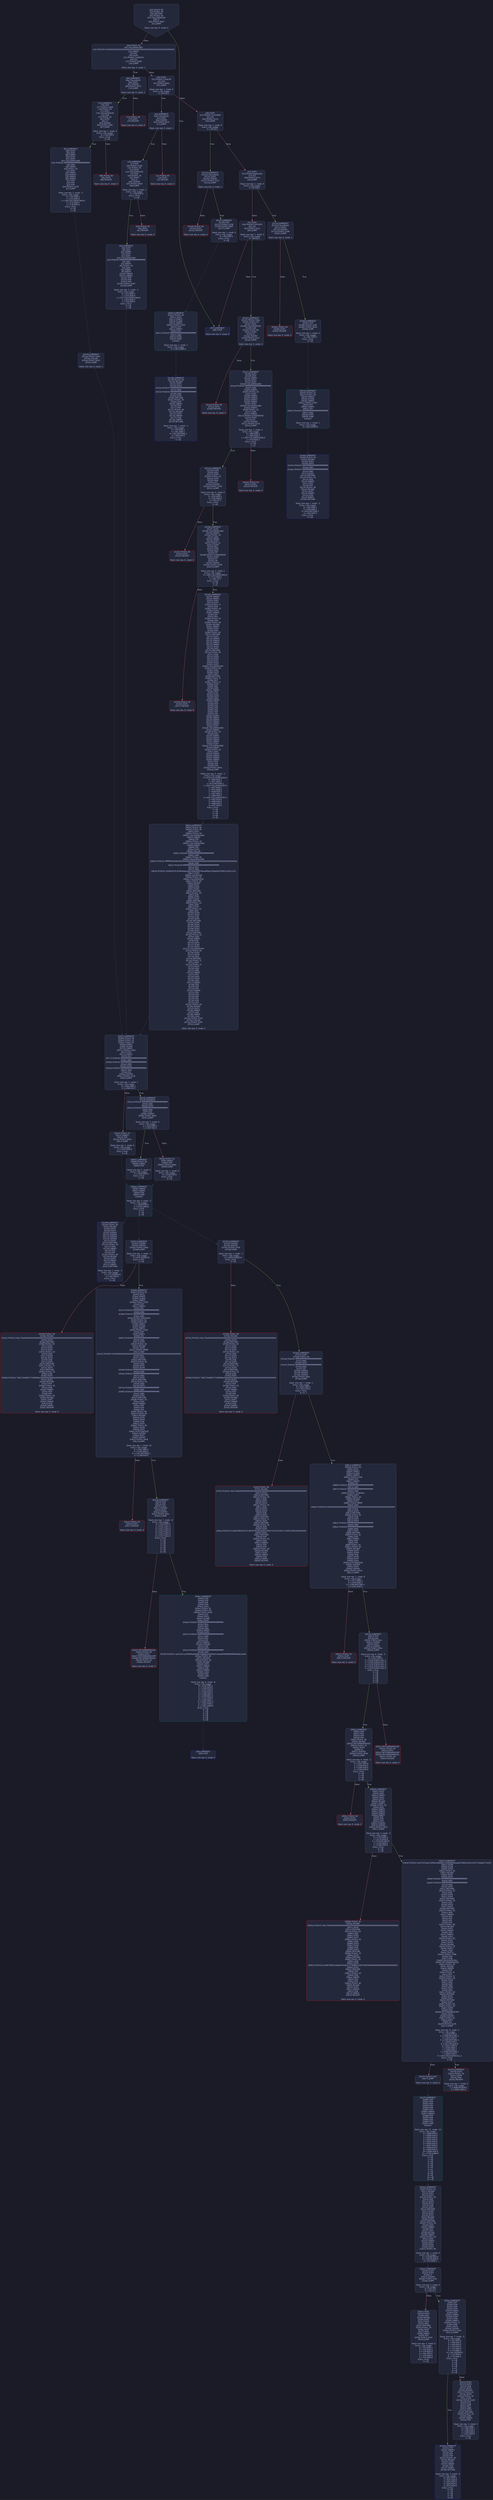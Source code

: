 digraph G {
    node [shape=box, style="filled, rounded", color="#565f89", fontcolor="#c0caf5", fontname="Helvetica", fillcolor="#24283b"];
    edge [color="#414868", fontcolor="#c0caf5", fontname="Helvetica"];
    bgcolor="#1a1b26";
    0 [ label = "[00] PUSH1 80
[02] PUSH1 40
[04] MSTORE
[05] PUSH1 04
[07] CALLDATASIZE
[08] LT
[09] PUSH2 0067
[0c] JUMPI

Stack size req: 0, sizeΔ: 0
" shape = invhouse]
    1 [ label = "[0d] PUSH1 00
[0f] CALLDATALOAD
[10] PUSH29 0100000000000000000000000000000000000000000000000000000000
[2e] SWAP1
[2f] DIV
[30] DUP1
[31] PUSH4 13af4035
[36] EQ
[37] PUSH2 0069
[3a] JUMPI

Stack size req: 0, sizeΔ: 1
"]
    2 [ label = "[3b] DUP1
[3c] PUSH4 2520e7ff
[41] EQ
[42] PUSH2 00ba
[45] JUMPI

Stack size req: 1, sizeΔ: 0
Entry->Op usage:
	0->65:EQ:1
"]
    3 [ label = "[46] DUP1
[47] PUSH4 7b103999
[4c] EQ
[4d] PUSH2 0123
[50] JUMPI

Stack size req: 1, sizeΔ: 0
Entry->Op usage:
	0->76:EQ:1
"]
    4 [ label = "[51] DUP1
[52] PUSH4 8da5cb5b
[57] EQ
[58] PUSH2 017a
[5b] JUMPI

Stack size req: 1, sizeΔ: 0
Entry->Op usage:
	0->87:EQ:1
"]
    5 [ label = "[5c] DUP1
[5d] PUSH4 f3541901
[62] EQ
[63] PUSH2 01d1
[66] JUMPI

Stack size req: 1, sizeΔ: 0
Entry->Op usage:
	0->98:EQ:1
"]
    6 [ label = "[67] JUMPDEST
[68] STOP

Stack size req: 0, sizeΔ: 0
" color = "darkblue"]
    7 [ label = "[69] JUMPDEST
[6a] CALLVALUE
[6b] DUP1
[6c] ISZERO
[6d] PUSH2 0075
[70] JUMPI

Stack size req: 0, sizeΔ: 1
"]
    8 [ label = "[71] PUSH1 00
[73] DUP1
[74] REVERT

Stack size req: 0, sizeΔ: 0
" color = "red"]
    9 [ label = "[75] JUMPDEST
[76] POP
[77] PUSH2 00b8
[7a] PUSH1 04
[7c] DUP1
[7d] CALLDATASIZE
[7e] SUB
[7f] PUSH1 20
[81] DUP2
[82] LT
[83] ISZERO
[84] PUSH2 008c
[87] JUMPI

Stack size req: 1, sizeΔ: 2
Entry->Op usage:
	0->118:POP:0
Entry->Exit:
	0->😵
"]
    10 [ label = "[88] PUSH1 00
[8a] DUP1
[8b] REVERT

Stack size req: 0, sizeΔ: 0
" color = "red"]
    11 [ label = "[8c] JUMPDEST
[8d] DUP2
[8e] ADD
[8f] SWAP1
[90] DUP1
[91] DUP1
[92] CALLDATALOAD
[93] PUSH20 ffffffffffffffffffffffffffffffffffffffff
[a8] AND
[a9] SWAP1
[aa] PUSH1 20
[ac] ADD
[ad] SWAP1
[ae] SWAP3
[af] SWAP2
[b0] SWAP1
[b1] POP
[b2] POP
[b3] POP
[b4] PUSH2 0339
[b7] JUMP

Stack size req: 2, sizeΔ: -1
Entry->Op usage:
	0->142:ADD:1
	1->142:ADD:0
	1->146:CALLDATALOAD:0
	1->172:ADD:1
	1->178:POP:0
Entry->Exit:
	0->😵
	1->😵
"]
    12 [ label = "[b8] JUMPDEST
[b9] STOP

Stack size req: 0, sizeΔ: 0
" color = "darkblue"]
    13 [ label = "[ba] JUMPDEST
[bb] CALLVALUE
[bc] DUP1
[bd] ISZERO
[be] PUSH2 00c6
[c1] JUMPI

Stack size req: 0, sizeΔ: 1
"]
    14 [ label = "[c2] PUSH1 00
[c4] DUP1
[c5] REVERT

Stack size req: 0, sizeΔ: 0
" color = "red"]
    15 [ label = "[c6] JUMPDEST
[c7] POP
[c8] PUSH2 0109
[cb] PUSH1 04
[cd] DUP1
[ce] CALLDATASIZE
[cf] SUB
[d0] PUSH1 20
[d2] DUP2
[d3] LT
[d4] ISZERO
[d5] PUSH2 00dd
[d8] JUMPI

Stack size req: 1, sizeΔ: 2
Entry->Op usage:
	0->199:POP:0
Entry->Exit:
	0->😵
"]
    16 [ label = "[d9] PUSH1 00
[db] DUP1
[dc] REVERT

Stack size req: 0, sizeΔ: 0
" color = "red"]
    17 [ label = "[dd] JUMPDEST
[de] DUP2
[df] ADD
[e0] SWAP1
[e1] DUP1
[e2] DUP1
[e3] CALLDATALOAD
[e4] PUSH20 ffffffffffffffffffffffffffffffffffffffff
[f9] AND
[fa] SWAP1
[fb] PUSH1 20
[fd] ADD
[fe] SWAP1
[ff] SWAP3
[0100] SWAP2
[0101] SWAP1
[0102] POP
[0103] POP
[0104] POP
[0105] PUSH2 0567
[0108] JUMP

Stack size req: 2, sizeΔ: -1
Entry->Op usage:
	0->223:ADD:1
	1->223:ADD:0
	1->227:CALLDATALOAD:0
	1->253:ADD:1
	1->259:POP:0
Entry->Exit:
	0->😵
	1->😵
"]
    18 [ label = "[0109] JUMPDEST
[010a] PUSH1 40
[010c] MLOAD
[010d] DUP1
[010e] DUP3
[010f] ISZERO
[0110] ISZERO
[0111] ISZERO
[0112] ISZERO
[0113] DUP2
[0114] MSTORE
[0115] PUSH1 20
[0117] ADD
[0118] SWAP2
[0119] POP
[011a] POP
[011b] PUSH1 40
[011d] MLOAD
[011e] DUP1
[011f] SWAP2
[0120] SUB
[0121] SWAP1
[0122] RETURN

Stack size req: 1, sizeΔ: -1
Entry->Op usage:
	0->271:ISZERO:0
	0->281:POP:0
Entry->Exit:
	0->😵
" color = "darkblue"]
    19 [ label = "[0123] JUMPDEST
[0124] CALLVALUE
[0125] DUP1
[0126] ISZERO
[0127] PUSH2 012f
[012a] JUMPI

Stack size req: 0, sizeΔ: 1
"]
    20 [ label = "[012b] PUSH1 00
[012d] DUP1
[012e] REVERT

Stack size req: 0, sizeΔ: 0
" color = "red"]
    21 [ label = "[012f] JUMPDEST
[0130] POP
[0131] PUSH2 0138
[0134] PUSH2 060f
[0137] JUMP

Stack size req: 1, sizeΔ: 0
Entry->Op usage:
	0->304:POP:0
Entry->Exit:
	0->😵
"]
    22 [ label = "[0138] JUMPDEST
[0139] PUSH1 40
[013b] MLOAD
[013c] DUP1
[013d] DUP3
[013e] PUSH20 ffffffffffffffffffffffffffffffffffffffff
[0153] AND
[0154] PUSH20 ffffffffffffffffffffffffffffffffffffffff
[0169] AND
[016a] DUP2
[016b] MSTORE
[016c] PUSH1 20
[016e] ADD
[016f] SWAP2
[0170] POP
[0171] POP
[0172] PUSH1 40
[0174] MLOAD
[0175] DUP1
[0176] SWAP2
[0177] SUB
[0178] SWAP1
[0179] RETURN

Stack size req: 1, sizeΔ: -1
Entry->Op usage:
	0->339:AND:1
	0->361:AND:1
	0->363:MSTORE:1
	0->368:POP:0
Entry->Exit:
	0->😵
" color = "darkblue"]
    23 [ label = "[017a] JUMPDEST
[017b] CALLVALUE
[017c] DUP1
[017d] ISZERO
[017e] PUSH2 0186
[0181] JUMPI

Stack size req: 0, sizeΔ: 1
"]
    24 [ label = "[0182] PUSH1 00
[0184] DUP1
[0185] REVERT

Stack size req: 0, sizeΔ: 0
" color = "red"]
    25 [ label = "[0186] JUMPDEST
[0187] POP
[0188] PUSH2 018f
[018b] PUSH2 0634
[018e] JUMP

Stack size req: 1, sizeΔ: 0
Entry->Op usage:
	0->391:POP:0
Entry->Exit:
	0->😵
"]
    26 [ label = "[018f] JUMPDEST
[0190] PUSH1 40
[0192] MLOAD
[0193] DUP1
[0194] DUP3
[0195] PUSH20 ffffffffffffffffffffffffffffffffffffffff
[01aa] AND
[01ab] PUSH20 ffffffffffffffffffffffffffffffffffffffff
[01c0] AND
[01c1] DUP2
[01c2] MSTORE
[01c3] PUSH1 20
[01c5] ADD
[01c6] SWAP2
[01c7] POP
[01c8] POP
[01c9] PUSH1 40
[01cb] MLOAD
[01cc] DUP1
[01cd] SWAP2
[01ce] SUB
[01cf] SWAP1
[01d0] RETURN

Stack size req: 1, sizeΔ: -1
Entry->Op usage:
	0->426:AND:1
	0->448:AND:1
	0->450:MSTORE:1
	0->455:POP:0
Entry->Exit:
	0->😵
" color = "darkblue"]
    27 [ label = "[01d1] JUMPDEST
[01d2] PUSH2 02be
[01d5] PUSH1 04
[01d7] DUP1
[01d8] CALLDATASIZE
[01d9] SUB
[01da] PUSH1 80
[01dc] DUP2
[01dd] LT
[01de] ISZERO
[01df] PUSH2 01e7
[01e2] JUMPI

Stack size req: 0, sizeΔ: 3
"]
    28 [ label = "[01e3] PUSH1 00
[01e5] DUP1
[01e6] REVERT

Stack size req: 0, sizeΔ: 0
" color = "red"]
    29 [ label = "[01e7] JUMPDEST
[01e8] DUP2
[01e9] ADD
[01ea] SWAP1
[01eb] DUP1
[01ec] DUP1
[01ed] CALLDATALOAD
[01ee] PUSH20 ffffffffffffffffffffffffffffffffffffffff
[0203] AND
[0204] SWAP1
[0205] PUSH1 20
[0207] ADD
[0208] SWAP1
[0209] SWAP3
[020a] SWAP2
[020b] SWAP1
[020c] DUP1
[020d] CALLDATALOAD
[020e] SWAP1
[020f] PUSH1 20
[0211] ADD
[0212] SWAP1
[0213] PUSH5 0100000000
[0219] DUP2
[021a] GT
[021b] ISZERO
[021c] PUSH2 0224
[021f] JUMPI

Stack size req: 2, sizeΔ: 3
Entry->Op usage:
	0->489:ADD:1
	1->489:ADD:0
	1->493:CALLDATALOAD:0
	1->519:ADD:1
Entry->Exit:
	0->😵
	1->2
"]
    30 [ label = "[0220] PUSH1 00
[0222] DUP1
[0223] REVERT

Stack size req: 0, sizeΔ: 0
" color = "red"]
    31 [ label = "[0224] JUMPDEST
[0225] DUP3
[0226] ADD
[0227] DUP4
[0228] PUSH1 20
[022a] DUP3
[022b] ADD
[022c] GT
[022d] ISZERO
[022e] PUSH2 0236
[0231] JUMPI

Stack size req: 4, sizeΔ: 0
Entry->Op usage:
	0->550:ADD:1
	2->550:ADD:0
	3->556:GT:1
Entry->Exit:
	0->😵
"]
    32 [ label = "[0232] PUSH1 00
[0234] DUP1
[0235] REVERT

Stack size req: 0, sizeΔ: 0
" color = "red"]
    33 [ label = "[0236] JUMPDEST
[0237] DUP1
[0238] CALLDATALOAD
[0239] SWAP1
[023a] PUSH1 20
[023c] ADD
[023d] SWAP2
[023e] DUP5
[023f] PUSH1 01
[0241] DUP4
[0242] MUL
[0243] DUP5
[0244] ADD
[0245] GT
[0246] PUSH5 0100000000
[024c] DUP4
[024d] GT
[024e] OR
[024f] ISZERO
[0250] PUSH2 0258
[0253] JUMPI

Stack size req: 4, sizeΔ: 1
Entry->Op usage:
	0->568:CALLDATALOAD:0
	0->572:ADD:1
	3->581:GT:1
Entry->Exit:
	0->😵
	1->0
"]
    34 [ label = "[0254] PUSH1 00
[0256] DUP1
[0257] REVERT

Stack size req: 0, sizeΔ: 0
" color = "red"]
    35 [ label = "[0258] JUMPDEST
[0259] SWAP2
[025a] SWAP1
[025b] DUP1
[025c] DUP1
[025d] PUSH1 1f
[025f] ADD
[0260] PUSH1 20
[0262] DUP1
[0263] SWAP2
[0264] DIV
[0265] MUL
[0266] PUSH1 20
[0268] ADD
[0269] PUSH1 40
[026b] MLOAD
[026c] SWAP1
[026d] DUP2
[026e] ADD
[026f] PUSH1 40
[0271] MSTORE
[0272] DUP1
[0273] SWAP4
[0274] SWAP3
[0275] SWAP2
[0276] SWAP1
[0277] DUP2
[0278] DUP2
[0279] MSTORE
[027a] PUSH1 20
[027c] ADD
[027d] DUP4
[027e] DUP4
[027f] DUP1
[0280] DUP3
[0281] DUP5
[0282] CALLDATACOPY
[0283] PUSH1 00
[0285] DUP2
[0286] DUP5
[0287] ADD
[0288] MSTORE
[0289] PUSH1 1f
[028b] NOT
[028c] PUSH1 1f
[028e] DUP3
[028f] ADD
[0290] AND
[0291] SWAP1
[0292] POP
[0293] DUP1
[0294] DUP4
[0295] ADD
[0296] SWAP3
[0297] POP
[0298] POP
[0299] POP
[029a] POP
[029b] POP
[029c] POP
[029d] POP
[029e] SWAP2
[029f] SWAP3
[02a0] SWAP2
[02a1] SWAP3
[02a2] SWAP1
[02a3] DUP1
[02a4] CALLDATALOAD
[02a5] SWAP1
[02a6] PUSH1 20
[02a8] ADD
[02a9] SWAP1
[02aa] SWAP3
[02ab] SWAP2
[02ac] SWAP1
[02ad] DUP1
[02ae] CALLDATALOAD
[02af] SWAP1
[02b0] PUSH1 20
[02b2] ADD
[02b3] SWAP1
[02b4] SWAP3
[02b5] SWAP2
[02b6] SWAP1
[02b7] POP
[02b8] POP
[02b9] POP
[02ba] PUSH2 065a
[02bd] JUMP

Stack size req: 5, sizeΔ: -2
Entry->Op usage:
	0->676:CALLDATALOAD:0
	0->680:ADD:1
	1->607:ADD:1
	1->633:MSTORE:1
	1->642:CALLDATACOPY:2
	1->647:ADD:1
	1->655:ADD:0
	1->658:POP:0
	1->667:POP:0
	1->668:POP:0
	2->642:CALLDATACOPY:1
	2->665:POP:0
	2->669:POP:0
	3->696:POP:0
	4->697:POP:0
Entry->Exit:
	0->😵
	1->😵
	2->😵
	3->😵
	4->😵
"]
    36 [ label = "[02be] JUMPDEST
[02bf] PUSH1 40
[02c1] MLOAD
[02c2] DUP1
[02c3] DUP1
[02c4] PUSH1 20
[02c6] ADD
[02c7] DUP3
[02c8] DUP2
[02c9] SUB
[02ca] DUP3
[02cb] MSTORE
[02cc] DUP4
[02cd] DUP2
[02ce] DUP2
[02cf] MLOAD
[02d0] DUP2
[02d1] MSTORE
[02d2] PUSH1 20
[02d4] ADD
[02d5] SWAP2
[02d6] POP
[02d7] DUP1
[02d8] MLOAD
[02d9] SWAP1
[02da] PUSH1 20
[02dc] ADD
[02dd] SWAP1
[02de] DUP1
[02df] DUP4
[02e0] DUP4
[02e1] PUSH1 00

Stack size req: 1, sizeΔ: 9
Entry->Op usage:
	0->719:MLOAD:0
	0->728:MLOAD:0
	0->732:ADD:1
"]
    37 [ label = "[02e3] JUMPDEST
[02e4] DUP4
[02e5] DUP2
[02e6] LT
[02e7] ISZERO
[02e8] PUSH2 02fe
[02eb] JUMPI

Stack size req: 4, sizeΔ: 0
Entry->Op usage:
	0->742:LT:0
	3->742:LT:1
"]
    38 [ label = "[02ec] DUP1
[02ed] DUP3
[02ee] ADD
[02ef] MLOAD
[02f0] DUP2
[02f1] DUP5
[02f2] ADD
[02f3] MSTORE
[02f4] PUSH1 20
[02f6] DUP2
[02f7] ADD
[02f8] SWAP1
[02f9] POP
[02fa] PUSH2 02e3
[02fd] JUMP

Stack size req: 3, sizeΔ: 0
Entry->Op usage:
	0->750:ADD:1
	0->754:ADD:1
	0->759:ADD:0
	0->761:POP:0
	1->750:ADD:0
	2->754:ADD:0
Entry->Exit:
	0->😵
"]
    39 [ label = "[02fe] JUMPDEST
[02ff] POP
[0300] POP
[0301] POP
[0302] POP
[0303] SWAP1
[0304] POP
[0305] SWAP1
[0306] DUP2
[0307] ADD
[0308] SWAP1
[0309] PUSH1 1f
[030b] AND
[030c] DUP1
[030d] ISZERO
[030e] PUSH2 032b
[0311] JUMPI

Stack size req: 7, sizeΔ: -5
Entry->Op usage:
	0->767:POP:0
	1->768:POP:0
	2->769:POP:0
	3->770:POP:0
	4->775:ADD:0
	4->779:AND:1
	4->781:ISZERO:0
	5->772:POP:0
	6->775:ADD:1
Entry->Exit:
	0->😵
	1->😵
	2->😵
	3->😵
	4->0
	5->😵
	6->😵
"]
    40 [ label = "[0312] DUP1
[0313] DUP3
[0314] SUB
[0315] DUP1
[0316] MLOAD
[0317] PUSH1 01
[0319] DUP4
[031a] PUSH1 20
[031c] SUB
[031d] PUSH2 0100
[0320] EXP
[0321] SUB
[0322] NOT
[0323] AND
[0324] DUP2
[0325] MSTORE
[0326] PUSH1 20
[0328] ADD
[0329] SWAP2
[032a] POP

Stack size req: 2, sizeΔ: 0
Entry->Op usage:
	0->788:SUB:1
	0->796:SUB:1
	1->788:SUB:0
	1->810:POP:0
Entry->Exit:
	1->😵
"]
    41 [ label = "[032b] JUMPDEST
[032c] POP
[032d] SWAP3
[032e] POP
[032f] POP
[0330] POP
[0331] PUSH1 40
[0333] MLOAD
[0334] DUP1
[0335] SWAP2
[0336] SUB
[0337] SWAP1
[0338] RETURN

Stack size req: 5, sizeΔ: -5
Entry->Op usage:
	0->812:POP:0
	1->822:SUB:0
	2->815:POP:0
	3->816:POP:0
	4->814:POP:0
Entry->Exit:
	0->😵
	1->😵
	2->😵
	3->😵
	4->😵
" color = "darkblue"]
    42 [ label = "[0339] JUMPDEST
[033a] PUSH2 0342
[033d] CALLER
[033e] PUSH2 0567
[0341] JUMP

Stack size req: 0, sizeΔ: 2
"]
    43 [ label = "[0342] JUMPDEST
[0343] ISZERO
[0344] ISZERO
[0345] PUSH2 03b6
[0348] JUMPI

Stack size req: 1, sizeΔ: -1
Entry->Op usage:
	0->835:ISZERO:0
Entry->Exit:
	0->😵
"]
    44 [ label = "[0349] PUSH1 40
[034b] MLOAD
[034c] PUSH32 08c379a000000000000000000000000000000000000000000000000000000000
[036d] DUP2
[036e] MSTORE
[036f] PUSH1 04
[0371] ADD
[0372] DUP1
[0373] DUP1
[0374] PUSH1 20
[0376] ADD
[0377] DUP3
[0378] DUP2
[0379] SUB
[037a] DUP3
[037b] MSTORE
[037c] PUSH1 11
[037e] DUP2
[037f] MSTORE
[0380] PUSH1 20
[0382] ADD
[0383] DUP1
[0384] PUSH32 7065726d697373696f6e2d64656e696564000000000000000000000000000000
[03a5] DUP2
[03a6] MSTORE
[03a7] POP
[03a8] PUSH1 20
[03aa] ADD
[03ab] SWAP2
[03ac] POP
[03ad] POP
[03ae] PUSH1 40
[03b0] MLOAD
[03b1] DUP1
[03b2] SWAP2
[03b3] SUB
[03b4] SWAP1
[03b5] REVERT

Stack size req: 0, sizeΔ: 0
" color = "red"]
    45 [ label = "[03b6] JUMPDEST
[03b7] PUSH1 00
[03b9] DUP1
[03ba] SWAP1
[03bb] SLOAD
[03bc] SWAP1
[03bd] PUSH2 0100
[03c0] EXP
[03c1] SWAP1
[03c2] DIV
[03c3] PUSH20 ffffffffffffffffffffffffffffffffffffffff
[03d8] AND
[03d9] PUSH20 ffffffffffffffffffffffffffffffffffffffff
[03ee] AND
[03ef] PUSH4 39035d56
[03f4] PUSH1 01
[03f6] PUSH1 00
[03f8] SWAP1
[03f9] SLOAD
[03fa] SWAP1
[03fb] PUSH2 0100
[03fe] EXP
[03ff] SWAP1
[0400] DIV
[0401] PUSH20 ffffffffffffffffffffffffffffffffffffffff
[0416] AND
[0417] DUP4
[0418] PUSH1 40
[041a] MLOAD
[041b] DUP4
[041c] PUSH4 ffffffff
[0421] AND
[0422] PUSH29 0100000000000000000000000000000000000000000000000000000000
[0440] MUL
[0441] DUP2
[0442] MSTORE
[0443] PUSH1 04
[0445] ADD
[0446] DUP1
[0447] DUP4
[0448] PUSH20 ffffffffffffffffffffffffffffffffffffffff
[045d] AND
[045e] PUSH20 ffffffffffffffffffffffffffffffffffffffff
[0473] AND
[0474] DUP2
[0475] MSTORE
[0476] PUSH1 20
[0478] ADD
[0479] DUP3
[047a] PUSH20 ffffffffffffffffffffffffffffffffffffffff
[048f] AND
[0490] PUSH20 ffffffffffffffffffffffffffffffffffffffff
[04a5] AND
[04a6] DUP2
[04a7] MSTORE
[04a8] PUSH1 20
[04aa] ADD
[04ab] SWAP3
[04ac] POP
[04ad] POP
[04ae] POP
[04af] PUSH1 00
[04b1] PUSH1 40
[04b3] MLOAD
[04b4] DUP1
[04b5] DUP4
[04b6] SUB
[04b7] DUP2
[04b8] PUSH1 00
[04ba] DUP8
[04bb] DUP1
[04bc] EXTCODESIZE
[04bd] ISZERO
[04be] DUP1
[04bf] ISZERO
[04c0] PUSH2 04c8
[04c3] JUMPI

Stack size req: 1, sizeΔ: 10
Entry->Op usage:
	0->1167:AND:1
	0->1189:AND:1
	0->1191:MSTORE:1
	0->1198:POP:0
"]
    46 [ label = "[04c4] PUSH1 00
[04c6] DUP1
[04c7] REVERT

Stack size req: 0, sizeΔ: 0
" color = "red"]
    47 [ label = "[04c8] JUMPDEST
[04c9] POP
[04ca] GAS
[04cb] CALL
[04cc] ISZERO
[04cd] DUP1
[04ce] ISZERO
[04cf] PUSH2 04dc
[04d2] JUMPI

Stack size req: 7, sizeΔ: -6
Entry->Op usage:
	0->1225:POP:0
	1->1227:CALL:1
	2->1227:CALL:2
	3->1227:CALL:3
	4->1227:CALL:4
	5->1227:CALL:5
	6->1227:CALL:6
Entry->Exit:
	0->😵
	1->😵
	2->😵
	3->😵
	4->😵
	5->😵
	6->😵
"]
    48 [ label = "[04d3] RETURNDATASIZE
[04d4] PUSH1 00
[04d6] DUP1
[04d7] RETURNDATACOPY
[04d8] RETURNDATASIZE
[04d9] PUSH1 00
[04db] REVERT

Stack size req: 0, sizeΔ: 0
" color = "red"]
    49 [ label = "[04dc] JUMPDEST
[04dd] POP
[04de] POP
[04df] POP
[04e0] POP
[04e1] DUP1
[04e2] PUSH1 01
[04e4] PUSH1 00
[04e6] PUSH2 0100
[04e9] EXP
[04ea] DUP2
[04eb] SLOAD
[04ec] DUP2
[04ed] PUSH20 ffffffffffffffffffffffffffffffffffffffff
[0502] MUL
[0503] NOT
[0504] AND
[0505] SWAP1
[0506] DUP4
[0507] PUSH20 ffffffffffffffffffffffffffffffffffffffff
[051c] AND
[051d] MUL
[051e] OR
[051f] SWAP1
[0520] SSTORE
[0521] POP
[0522] DUP1
[0523] PUSH20 ffffffffffffffffffffffffffffffffffffffff
[0538] AND
[0539] PUSH32 ce241d7ca1f669fee44b6fc00b8eba2df3bb514eed0f6f668f8f89096e81ed94
[055a] PUSH1 40
[055c] MLOAD
[055d] PUSH1 40
[055f] MLOAD
[0560] DUP1
[0561] SWAP2
[0562] SUB
[0563] SWAP1
[0564] LOG2
[0565] POP
[0566] JUMP
Indirect!

Stack size req: 6, sizeΔ: -6
Entry->Op usage:
	0->1245:POP:0
	1->1246:POP:0
	2->1247:POP:0
	3->1248:POP:0
	4->1308:AND:1
	4->1309:MUL:0
	4->1313:POP:0
	4->1336:AND:1
	4->1380:LOG2:3
	4->1381:POP:0
	5->1382:JUMP:0
Entry->Exit:
	0->😵
	1->😵
	2->😵
	3->😵
	4->😵
	5->😵
" color = "teal"]
    50 [ label = "[0567] JUMPDEST
[0568] PUSH1 00
[056a] PUSH1 01
[056c] PUSH1 00
[056e] SWAP1
[056f] SLOAD
[0570] SWAP1
[0571] PUSH2 0100
[0574] EXP
[0575] SWAP1
[0576] DIV
[0577] PUSH20 ffffffffffffffffffffffffffffffffffffffff
[058c] AND
[058d] PUSH20 ffffffffffffffffffffffffffffffffffffffff
[05a2] AND
[05a3] DUP3
[05a4] PUSH20 ffffffffffffffffffffffffffffffffffffffff
[05b9] AND
[05ba] EQ
[05bb] ISZERO
[05bc] PUSH2 05c8
[05bf] JUMPI

Stack size req: 1, sizeΔ: 1
Entry->Op usage:
	0->1465:AND:1
	0->1466:EQ:0
"]
    51 [ label = "[05c0] PUSH1 01
[05c2] SWAP1
[05c3] POP
[05c4] PUSH2 060a
[05c7] JUMP

Stack size req: 1, sizeΔ: 0
Entry->Op usage:
	0->1475:POP:0
Entry->Exit:
	0->😵
"]
    52 [ label = "[05c8] JUMPDEST
[05c9] ADDRESS
[05ca] PUSH20 ffffffffffffffffffffffffffffffffffffffff
[05df] AND
[05e0] DUP3
[05e1] PUSH20 ffffffffffffffffffffffffffffffffffffffff
[05f6] AND
[05f7] EQ
[05f8] ISZERO
[05f9] PUSH2 0605
[05fc] JUMPI

Stack size req: 2, sizeΔ: 0
Entry->Op usage:
	1->1526:AND:1
	1->1527:EQ:0
"]
    53 [ label = "[05fd] PUSH1 01
[05ff] SWAP1
[0600] POP
[0601] PUSH2 060a
[0604] JUMP

Stack size req: 1, sizeΔ: 0
Entry->Op usage:
	0->1536:POP:0
Entry->Exit:
	0->😵
"]
    54 [ label = "[0605] JUMPDEST
[0606] PUSH1 00
[0608] SWAP1
[0609] POP

Stack size req: 1, sizeΔ: 0
Entry->Op usage:
	0->1545:POP:0
Entry->Exit:
	0->😵
"]
    55 [ label = "[060a] JUMPDEST
[060b] SWAP2
[060c] SWAP1
[060d] POP
[060e] JUMP
Indirect!

Stack size req: 3, sizeΔ: -2
Entry->Op usage:
	1->1549:POP:0
	2->1550:JUMP:0
Entry->Exit:
	0->0
	1->😵
	2->😵
" color = "teal"]
    56 [ label = "[060f] JUMPDEST
[0610] PUSH1 00
[0612] DUP1
[0613] SWAP1
[0614] SLOAD
[0615] SWAP1
[0616] PUSH2 0100
[0619] EXP
[061a] SWAP1
[061b] DIV
[061c] PUSH20 ffffffffffffffffffffffffffffffffffffffff
[0631] AND
[0632] DUP2
[0633] JUMP
Indirect!

Stack size req: 1, sizeΔ: 1
Entry->Op usage:
	0->1587:JUMP:0
" color = "teal"]
    57 [ label = "[0634] JUMPDEST
[0635] PUSH1 01
[0637] PUSH1 00
[0639] SWAP1
[063a] SLOAD
[063b] SWAP1
[063c] PUSH2 0100
[063f] EXP
[0640] SWAP1
[0641] DIV
[0642] PUSH20 ffffffffffffffffffffffffffffffffffffffff
[0657] AND
[0658] DUP2
[0659] JUMP
Indirect!

Stack size req: 1, sizeΔ: 1
Entry->Op usage:
	0->1625:JUMP:0
" color = "teal"]
    58 [ label = "[065a] JUMPDEST
[065b] PUSH1 60
[065d] PUSH1 00
[065f] DUP1
[0660] PUSH1 04
[0662] CALLDATALOAD
[0663] SWAP2
[0664] POP
[0665] PUSH1 24
[0667] CALLDATALOAD
[0668] SWAP1
[0669] POP
[066a] DUP2
[066b] CALLER
[066c] PUSH20 ffffffffffffffffffffffffffffffffffffffff
[0681] AND
[0682] PUSH1 00
[0684] CALLDATALOAD
[0685] PUSH32 ffffffff00000000000000000000000000000000000000000000000000000000
[06a6] AND
[06a7] PUSH28 ffffffffffffffffffffffffffffffffffffffffffffffffffffffff
[06c4] NOT
[06c5] AND
[06c6] PUSH32 644843f351d3fba4abcd60109eaff9f54bac8fb8ccf0bab941009c21df21cf31
[06e7] DUP5
[06e8] CALLVALUE
[06e9] PUSH1 00
[06eb] CALLDATASIZE
[06ec] PUSH1 40
[06ee] MLOAD
[06ef] DUP1
[06f0] DUP6
[06f1] DUP2
[06f2] MSTORE
[06f3] PUSH1 20
[06f5] ADD
[06f6] DUP5
[06f7] DUP2
[06f8] MSTORE
[06f9] PUSH1 20
[06fb] ADD
[06fc] DUP1
[06fd] PUSH1 20
[06ff] ADD
[0700] DUP3
[0701] DUP2
[0702] SUB
[0703] DUP3
[0704] MSTORE
[0705] DUP5
[0706] DUP5
[0707] DUP3
[0708] DUP2
[0709] DUP2
[070a] MSTORE
[070b] PUSH1 20
[070d] ADD
[070e] SWAP3
[070f] POP
[0710] DUP1
[0711] DUP3
[0712] DUP5
[0713] CALLDATACOPY
[0714] PUSH1 00
[0716] DUP2
[0717] DUP5
[0718] ADD
[0719] MSTORE
[071a] PUSH1 1f
[071c] NOT
[071d] PUSH1 1f
[071f] DUP3
[0720] ADD
[0721] AND
[0722] SWAP1
[0723] POP
[0724] DUP1
[0725] DUP4
[0726] ADD
[0727] SWAP3
[0728] POP
[0729] POP
[072a] POP
[072b] SWAP6
[072c] POP
[072d] POP
[072e] POP
[072f] POP
[0730] POP
[0731] POP
[0732] PUSH1 40
[0734] MLOAD
[0735] DUP1
[0736] SWAP2
[0737] SUB
[0738] SWAP1
[0739] LOG4
[073a] PUSH2 0742
[073d] CALLER
[073e] PUSH2 0567
[0741] JUMP

Stack size req: 0, sizeΔ: 5
"]
    59 [ label = "[0742] JUMPDEST
[0743] ISZERO
[0744] ISZERO
[0745] PUSH2 07b6
[0748] JUMPI

Stack size req: 1, sizeΔ: -1
Entry->Op usage:
	0->1859:ISZERO:0
Entry->Exit:
	0->😵
"]
    60 [ label = "[0749] PUSH1 40
[074b] MLOAD
[074c] PUSH32 08c379a000000000000000000000000000000000000000000000000000000000
[076d] DUP2
[076e] MSTORE
[076f] PUSH1 04
[0771] ADD
[0772] DUP1
[0773] DUP1
[0774] PUSH1 20
[0776] ADD
[0777] DUP3
[0778] DUP2
[0779] SUB
[077a] DUP3
[077b] MSTORE
[077c] PUSH1 11
[077e] DUP2
[077f] MSTORE
[0780] PUSH1 20
[0782] ADD
[0783] DUP1
[0784] PUSH32 7065726d697373696f6e2d64656e696564000000000000000000000000000000
[07a5] DUP2
[07a6] MSTORE
[07a7] POP
[07a8] PUSH1 20
[07aa] ADD
[07ab] SWAP2
[07ac] POP
[07ad] POP
[07ae] PUSH1 40
[07b0] MLOAD
[07b1] DUP1
[07b2] SWAP2
[07b3] SUB
[07b4] SWAP1
[07b5] REVERT

Stack size req: 0, sizeΔ: 0
" color = "red"]
    61 [ label = "[07b6] JUMPDEST
[07b7] DUP7
[07b8] PUSH1 00
[07ba] PUSH20 ffffffffffffffffffffffffffffffffffffffff
[07cf] AND
[07d0] DUP2
[07d1] PUSH20 ffffffffffffffffffffffffffffffffffffffff
[07e6] AND
[07e7] EQ
[07e8] ISZERO
[07e9] ISZERO
[07ea] ISZERO
[07eb] PUSH2 085c
[07ee] JUMPI

Stack size req: 7, sizeΔ: 1
Entry->Op usage:
	6->2022:AND:1
	6->2023:EQ:0
Entry->Exit:
	6->0, 7
"]
    62 [ label = "[07ef] PUSH1 40
[07f1] MLOAD
[07f2] PUSH32 08c379a000000000000000000000000000000000000000000000000000000000
[0813] DUP2
[0814] MSTORE
[0815] PUSH1 04
[0817] ADD
[0818] DUP1
[0819] DUP1
[081a] PUSH1 20
[081c] ADD
[081d] DUP3
[081e] DUP2
[081f] SUB
[0820] DUP3
[0821] MSTORE
[0822] PUSH1 1c
[0824] DUP2
[0825] MSTORE
[0826] PUSH1 20
[0828] ADD
[0829] DUP1
[082a] PUSH32 6c6f6769632d70726f78792d616464726573732d726571756972656400000000
[084b] DUP2
[084c] MSTORE
[084d] POP
[084e] PUSH1 20
[0850] ADD
[0851] SWAP2
[0852] POP
[0853] POP
[0854] PUSH1 40
[0856] MLOAD
[0857] DUP1
[0858] SWAP2
[0859] SUB
[085a] SWAP1
[085b] REVERT

Stack size req: 0, sizeΔ: 0
" color = "red"]
    63 [ label = "[085c] JUMPDEST
[085d] PUSH1 00
[085f] DUP1
[0860] SWAP1
[0861] SLOAD
[0862] SWAP1
[0863] PUSH2 0100
[0866] EXP
[0867] SWAP1
[0868] DIV
[0869] PUSH20 ffffffffffffffffffffffffffffffffffffffff
[087e] AND
[087f] PUSH20 ffffffffffffffffffffffffffffffffffffffff
[0894] AND
[0895] PUSH4 11390441
[089a] DUP3
[089b] PUSH1 40
[089d] MLOAD
[089e] DUP3
[089f] PUSH4 ffffffff
[08a4] AND
[08a5] PUSH29 0100000000000000000000000000000000000000000000000000000000
[08c3] MUL
[08c4] DUP2
[08c5] MSTORE
[08c6] PUSH1 04
[08c8] ADD
[08c9] DUP1
[08ca] DUP3
[08cb] PUSH20 ffffffffffffffffffffffffffffffffffffffff
[08e0] AND
[08e1] PUSH20 ffffffffffffffffffffffffffffffffffffffff
[08f6] AND
[08f7] DUP2
[08f8] MSTORE
[08f9] PUSH1 20
[08fb] ADD
[08fc] SWAP2
[08fd] POP
[08fe] POP
[08ff] PUSH1 20
[0901] PUSH1 40
[0903] MLOAD
[0904] DUP1
[0905] DUP4
[0906] SUB
[0907] DUP2
[0908] DUP7
[0909] DUP1
[090a] EXTCODESIZE
[090b] ISZERO
[090c] DUP1
[090d] ISZERO
[090e] PUSH2 0916
[0911] JUMPI

Stack size req: 1, sizeΔ: 9
Entry->Op usage:
	0->2272:AND:1
	0->2294:AND:1
	0->2296:MSTORE:1
	0->2301:POP:0
"]
    64 [ label = "[0912] PUSH1 00
[0914] DUP1
[0915] REVERT

Stack size req: 0, sizeΔ: 0
" color = "red"]
    65 [ label = "[0916] JUMPDEST
[0917] POP
[0918] GAS
[0919] STATICCALL
[091a] ISZERO
[091b] DUP1
[091c] ISZERO
[091d] PUSH2 092a
[0920] JUMPI

Stack size req: 6, sizeΔ: -5
Entry->Op usage:
	0->2327:POP:0
	1->2329:STATICCALL:1
	2->2329:STATICCALL:2
	3->2329:STATICCALL:3
	4->2329:STATICCALL:4
	5->2329:STATICCALL:5
Entry->Exit:
	0->😵
	1->😵
	2->😵
	3->😵
	4->😵
	5->😵
"]
    66 [ label = "[0921] RETURNDATASIZE
[0922] PUSH1 00
[0924] DUP1
[0925] RETURNDATACOPY
[0926] RETURNDATASIZE
[0927] PUSH1 00
[0929] REVERT

Stack size req: 0, sizeΔ: 0
" color = "red"]
    67 [ label = "[092a] JUMPDEST
[092b] POP
[092c] POP
[092d] POP
[092e] POP
[092f] PUSH1 40
[0931] MLOAD
[0932] RETURNDATASIZE
[0933] PUSH1 20
[0935] DUP2
[0936] LT
[0937] ISZERO
[0938] PUSH2 0940
[093b] JUMPI

Stack size req: 4, sizeΔ: -2
Entry->Op usage:
	0->2347:POP:0
	1->2348:POP:0
	2->2349:POP:0
	3->2350:POP:0
Entry->Exit:
	0->😵
	1->😵
	2->😵
	3->😵
"]
    68 [ label = "[093c] PUSH1 00
[093e] DUP1
[093f] REVERT

Stack size req: 0, sizeΔ: 0
" color = "red"]
    69 [ label = "[0940] JUMPDEST
[0941] DUP2
[0942] ADD
[0943] SWAP1
[0944] DUP1
[0945] DUP1
[0946] MLOAD
[0947] SWAP1
[0948] PUSH1 20
[094a] ADD
[094b] SWAP1
[094c] SWAP3
[094d] SWAP2
[094e] SWAP1
[094f] POP
[0950] POP
[0951] POP
[0952] ISZERO
[0953] ISZERO
[0954] PUSH2 09c5
[0957] JUMPI

Stack size req: 2, sizeΔ: -2
Entry->Op usage:
	0->2370:ADD:1
	1->2370:ADD:0
	1->2374:MLOAD:0
	1->2378:ADD:1
	1->2384:POP:0
Entry->Exit:
	0->😵
	1->😵
"]
    70 [ label = "[0958] PUSH1 40
[095a] MLOAD
[095b] PUSH32 08c379a000000000000000000000000000000000000000000000000000000000
[097c] DUP2
[097d] MSTORE
[097e] PUSH1 04
[0980] ADD
[0981] DUP1
[0982] DUP1
[0983] PUSH1 20
[0985] ADD
[0986] DUP3
[0987] DUP2
[0988] SUB
[0989] DUP3
[098a] MSTORE
[098b] PUSH1 14
[098d] DUP2
[098e] MSTORE
[098f] PUSH1 20
[0991] ADD
[0992] DUP1
[0993] PUSH32 6c6f6769632d6e6f742d617574686f7269736564000000000000000000000000
[09b4] DUP2
[09b5] MSTORE
[09b6] POP
[09b7] PUSH1 20
[09b9] ADD
[09ba] SWAP2
[09bb] POP
[09bc] POP
[09bd] PUSH1 40
[09bf] MLOAD
[09c0] DUP1
[09c1] SWAP2
[09c2] SUB
[09c3] SWAP1
[09c4] REVERT

Stack size req: 0, sizeΔ: 0
" color = "red"]
    71 [ label = "[09c5] JUMPDEST
[09c6] PUSH32 bd37415aaf130f9a169d66bc22d669b6a5aa55f384e7b41d105714eb8277b341
[09e7] DUP9
[09e8] DUP8
[09e9] DUP8
[09ea] PUSH1 40
[09ec] MLOAD
[09ed] DUP1
[09ee] DUP5
[09ef] PUSH20 ffffffffffffffffffffffffffffffffffffffff
[0a04] AND
[0a05] PUSH20 ffffffffffffffffffffffffffffffffffffffff
[0a1a] AND
[0a1b] DUP2
[0a1c] MSTORE
[0a1d] PUSH1 20
[0a1f] ADD
[0a20] DUP4
[0a21] DUP2
[0a22] MSTORE
[0a23] PUSH1 20
[0a25] ADD
[0a26] DUP3
[0a27] DUP2
[0a28] MSTORE
[0a29] PUSH1 20
[0a2b] ADD
[0a2c] SWAP4
[0a2d] POP
[0a2e] POP
[0a2f] POP
[0a30] POP
[0a31] PUSH1 40
[0a33] MLOAD
[0a34] DUP1
[0a35] SWAP2
[0a36] SUB
[0a37] SWAP1
[0a38] LOG1
[0a39] PUSH1 00
[0a3b] DUP1
[0a3c] DUP9
[0a3d] MLOAD
[0a3e] PUSH1 20
[0a40] DUP11
[0a41] ADD
[0a42] DUP12
[0a43] PUSH2 1388
[0a46] GAS
[0a47] SUB
[0a48] DELEGATECALL
[0a49] RETURNDATASIZE
[0a4a] PUSH1 40
[0a4c] MLOAD
[0a4d] SWAP6
[0a4e] POP
[0a4f] PUSH1 1f
[0a51] NOT
[0a52] PUSH1 1f
[0a54] PUSH1 20
[0a56] DUP4
[0a57] ADD
[0a58] ADD
[0a59] AND
[0a5a] DUP7
[0a5b] ADD
[0a5c] PUSH1 40
[0a5e] MSTORE
[0a5f] DUP1
[0a60] DUP7
[0a61] MSTORE
[0a62] DUP1
[0a63] PUSH1 00
[0a65] PUSH1 20
[0a67] DUP9
[0a68] ADD
[0a69] RETURNDATACOPY
[0a6a] DUP2
[0a6b] ISZERO
[0a6c] PUSH1 01
[0a6e] DUP2
[0a6f] EQ
[0a70] PUSH2 0a78
[0a73] JUMPI

Stack size req: 8, sizeΔ: 3
Entry->Op usage:
	3->2638:POP:0
	4->2600:MSTORE:1
	4->2607:POP:0
	5->2594:MSTORE:1
	5->2608:POP:0
	6->2621:MLOAD:0
	6->2625:ADD:0
	7->2564:AND:1
	7->2586:AND:1
	7->2588:MSTORE:1
	7->2605:POP:0
	7->2632:DELEGATECALL:1
Entry->Exit:
	3->😵
"]
    72 [ label = "[0a74] PUSH2 0a7f
[0a77] JUMP

Stack size req: 0, sizeΔ: 0
"]
    73 [ label = "[0a78] JUMPDEST
[0a79] DUP2
[0a7a] PUSH1 20
[0a7c] DUP9
[0a7d] ADD
[0a7e] REVERT

Stack size req: 7, sizeΔ: 0
Entry->Op usage:
	1->2686:REVERT:1
	6->2685:ADD:0
" color = "red"]
    74 [ label = "[0a7f] JUMPDEST
[0a80] POP
[0a81] POP
[0a82] POP
[0a83] POP
[0a84] POP
[0a85] POP
[0a86] SWAP5
[0a87] SWAP4
[0a88] POP
[0a89] POP
[0a8a] POP
[0a8b] POP
[0a8c] JUMP
Indirect!

Stack size req: 12, sizeΔ: -11
Entry->Op usage:
	0->2688:POP:0
	1->2689:POP:0
	2->2690:POP:0
	3->2691:POP:0
	4->2692:POP:0
	5->2693:POP:0
	7->2697:POP:0
	8->2698:POP:0
	9->2699:POP:0
	10->2696:POP:0
	11->2700:JUMP:0
Entry->Exit:
	0->😵
	1->😵
	2->😵
	3->😵
	4->😵
	5->😵
	6->0
	7->😵
	8->😵
	9->😵
	10->😵
	11->😵
" color = "teal"]
    0 -> 1 [ label = "False" color = "#f7768e"]
    0 -> 6 [ label = "True" color = "#9ece6a"]
    1 -> 2 [ label = "False" color = "#f7768e"]
    1 -> 7 [ label = "True" color = "#9ece6a"]
    2 -> 3 [ label = "False" color = "#f7768e"]
    2 -> 13 [ label = "True" color = "#9ece6a"]
    3 -> 4 [ label = "False" color = "#f7768e"]
    3 -> 19 [ label = "True" color = "#9ece6a"]
    4 -> 5 [ label = "False" color = "#f7768e"]
    4 -> 23 [ label = "True" color = "#9ece6a"]
    5 -> 6 [ label = "False" color = "#f7768e"]
    5 -> 27 [ label = "True" color = "#9ece6a"]
    7 -> 8 [ label = "False" color = "#f7768e"]
    7 -> 9 [ label = "True" color = "#9ece6a"]
    9 -> 10 [ label = "False" color = "#f7768e"]
    9 -> 11 [ label = "True" color = "#9ece6a"]
    11 -> 42 [ ]
    13 -> 14 [ label = "False" color = "#f7768e"]
    13 -> 15 [ label = "True" color = "#9ece6a"]
    15 -> 16 [ label = "False" color = "#f7768e"]
    15 -> 17 [ label = "True" color = "#9ece6a"]
    17 -> 50 [ ]
    19 -> 20 [ label = "False" color = "#f7768e"]
    19 -> 21 [ label = "True" color = "#9ece6a"]
    21 -> 56 [ ]
    23 -> 24 [ label = "False" color = "#f7768e"]
    23 -> 25 [ label = "True" color = "#9ece6a"]
    25 -> 57 [ ]
    27 -> 28 [ label = "False" color = "#f7768e"]
    27 -> 29 [ label = "True" color = "#9ece6a"]
    29 -> 30 [ label = "False" color = "#f7768e"]
    29 -> 31 [ label = "True" color = "#9ece6a"]
    31 -> 32 [ label = "False" color = "#f7768e"]
    31 -> 33 [ label = "True" color = "#9ece6a"]
    33 -> 34 [ label = "False" color = "#f7768e"]
    33 -> 35 [ label = "True" color = "#9ece6a"]
    35 -> 58 [ ]
    36 -> 37 [ ]
    37 -> 38 [ label = "False" color = "#f7768e"]
    37 -> 39 [ label = "True" color = "#9ece6a"]
    38 -> 37 [ ]
    39 -> 40 [ label = "False" color = "#f7768e"]
    39 -> 41 [ label = "True" color = "#9ece6a"]
    40 -> 41 [ ]
    42 -> 50 [ ]
    43 -> 44 [ label = "False" color = "#f7768e"]
    43 -> 45 [ label = "True" color = "#9ece6a"]
    45 -> 46 [ label = "False" color = "#f7768e"]
    45 -> 47 [ label = "True" color = "#9ece6a"]
    47 -> 48 [ label = "False" color = "#f7768e"]
    47 -> 49 [ label = "True" color = "#9ece6a"]
    50 -> 51 [ label = "False" color = "#f7768e"]
    50 -> 52 [ label = "True" color = "#9ece6a"]
    51 -> 55 [ ]
    52 -> 53 [ label = "False" color = "#f7768e"]
    52 -> 54 [ label = "True" color = "#9ece6a"]
    53 -> 55 [ ]
    54 -> 55 [ ]
    58 -> 50 [ ]
    59 -> 60 [ label = "False" color = "#f7768e"]
    59 -> 61 [ label = "True" color = "#9ece6a"]
    61 -> 62 [ label = "False" color = "#f7768e"]
    61 -> 63 [ label = "True" color = "#9ece6a"]
    63 -> 64 [ label = "False" color = "#f7768e"]
    63 -> 65 [ label = "True" color = "#9ece6a"]
    65 -> 66 [ label = "False" color = "#f7768e"]
    65 -> 67 [ label = "True" color = "#9ece6a"]
    67 -> 68 [ label = "False" color = "#f7768e"]
    67 -> 69 [ label = "True" color = "#9ece6a"]
    69 -> 70 [ label = "False" color = "#f7768e"]
    69 -> 71 [ label = "True" color = "#9ece6a"]
    71 -> 72 [ label = "False" color = "#f7768e"]
    71 -> 73 [ label = "True" color = "#9ece6a"]
    72 -> 74 [ ]
    55 -> 43 [ ]
    49 -> 12 [ ]
    55 -> 18 [ ]
    56 -> 22 [ ]
    57 -> 26 [ ]
    55 -> 59 [ ]
    74 -> 36 [ ]

}
